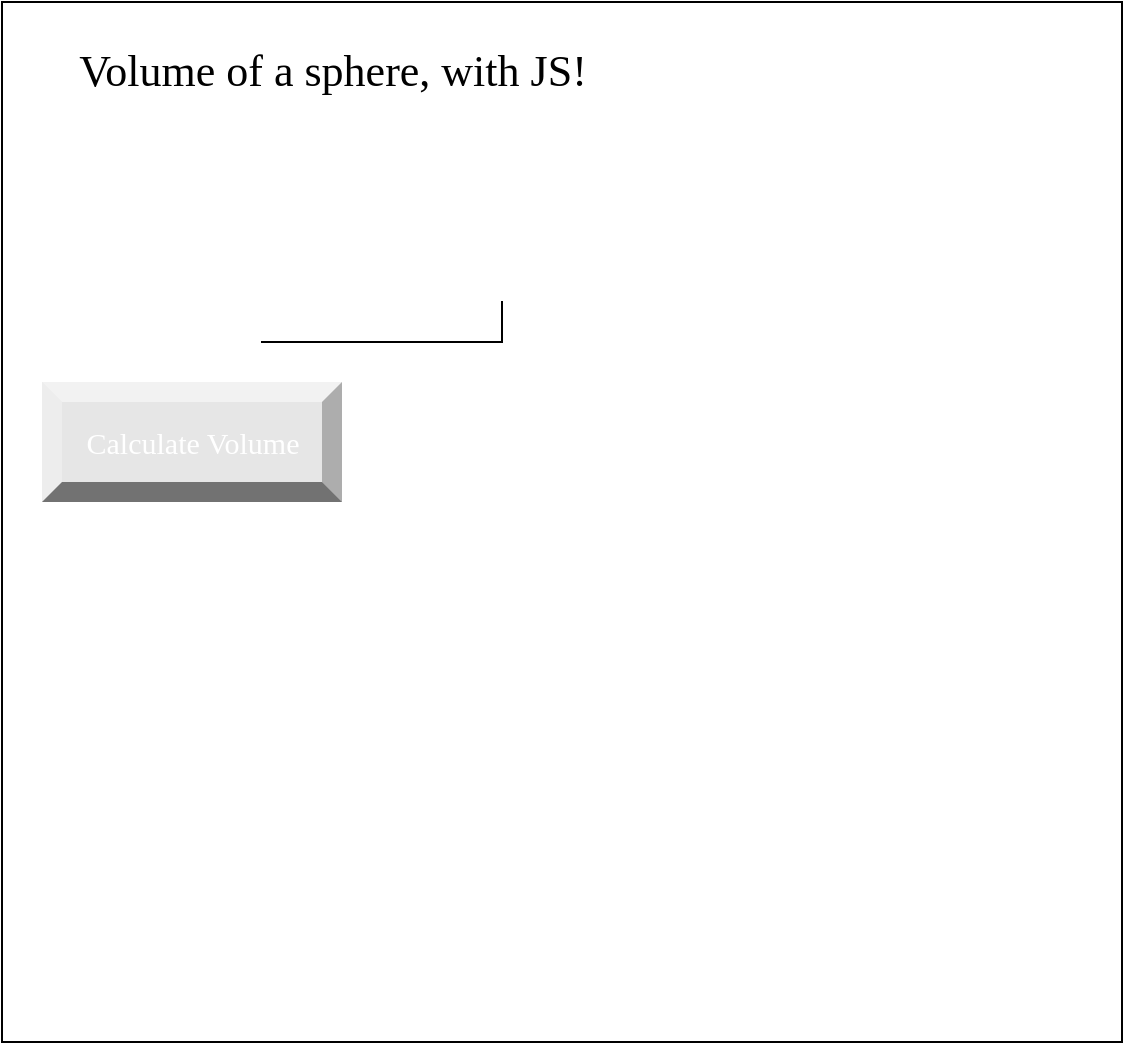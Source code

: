 <mxfile>
    <diagram id="GokJhYw6TXivc19heREo" name="Page-1">
        <mxGraphModel dx="594" dy="561" grid="1" gridSize="10" guides="1" tooltips="1" connect="1" arrows="1" fold="1" page="1" pageScale="1" pageWidth="850" pageHeight="1100" math="0" shadow="0">
            <root>
                <mxCell id="0"/>
                <mxCell id="1" parent="0"/>
                <mxCell id="2" value="" style="verticalLabelPosition=bottom;verticalAlign=top;html=1;shape=mxgraph.basic.rect;fillColor2=none;strokeWidth=1;size=20;indent=5;" vertex="1" parent="1">
                    <mxGeometry x="40" y="40" width="560" height="520" as="geometry"/>
                </mxCell>
                <mxCell id="3" value="Volume of a sphere, with JS!" style="text;html=1;align=center;verticalAlign=middle;resizable=0;points=[];autosize=1;strokeColor=none;fillColor=none;fontSize=22;fontFamily=Georgia;" vertex="1" parent="1">
                    <mxGeometry x="60" y="60" width="290" height="30" as="geometry"/>
                </mxCell>
                <mxCell id="4" value="&lt;font style=&quot;font-size: 30px;&quot; color=&quot;#ffffff&quot;&gt;V = 4/3&amp;nbsp;&lt;span style=&quot;text-align: left; font-size: 30px;&quot;&gt;π&amp;nbsp; r&lt;sup style=&quot;font-size: 30px;&quot;&gt;3&lt;/sup&gt;&lt;/span&gt;&lt;/font&gt;" style="text;html=1;align=center;verticalAlign=middle;resizable=0;points=[];autosize=1;strokeColor=none;fillColor=none;fontSize=30;fontFamily=Georgia;" vertex="1" parent="1">
                    <mxGeometry x="60" y="100" width="190" height="50" as="geometry"/>
                </mxCell>
                <mxCell id="5" value="&lt;font style=&quot;font-size: 15px&quot;&gt;Input radius...&lt;/font&gt;" style="text;html=1;align=center;verticalAlign=middle;resizable=0;points=[];autosize=1;strokeColor=none;fillColor=none;fontSize=30;fontFamily=Georgia;fontColor=#FFFFFF;" vertex="1" parent="1">
                    <mxGeometry x="60" y="170" width="110" height="50" as="geometry"/>
                </mxCell>
                <mxCell id="6" value="" style="shape=partialRectangle;whiteSpace=wrap;html=1;top=0;left=0;fillColor=none;labelBackgroundColor=none;fontFamily=Georgia;fontSize=15;fontColor=#FFFFFF;" vertex="1" parent="1">
                    <mxGeometry x="170" y="190" width="120" height="20" as="geometry"/>
                </mxCell>
                <mxCell id="7" value="Calculate Volume" style="labelPosition=center;verticalLabelPosition=middle;align=center;html=1;shape=mxgraph.basic.shaded_button;dx=10;fillColor=#E6E6E6;strokeColor=none;labelBackgroundColor=none;fontFamily=Georgia;fontSize=15;fontColor=#FFFFFF;" vertex="1" parent="1">
                    <mxGeometry x="60" y="230" width="150" height="60" as="geometry"/>
                </mxCell>
            </root>
        </mxGraphModel>
    </diagram>
</mxfile>